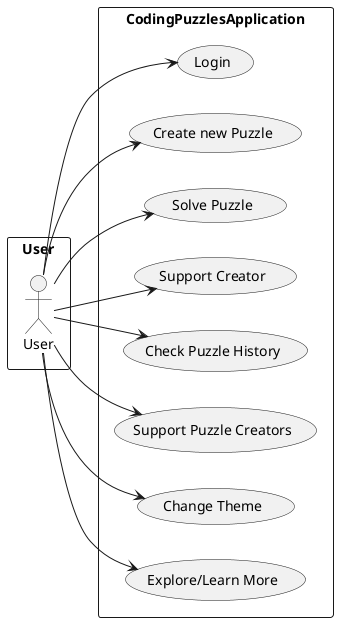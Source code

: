 @startuml
'https://plantuml.com/use-case-diagram
left to right direction
rectangle User{
    :User: as U
}
rectangle CodingPuzzlesApplication{
    (Login) as L
    (Create new Puzzle) as CP
    (Solve Puzzle) as SP
    (Support Creator) as SC
    (Check Puzzle History) as CPH
    (Support Puzzle Creators) as SPC
    (Change Theme) as CT
    (Explore/Learn More) as ELM
}
U --> L
U --> CP
U --> SP
U --> SC
U --> CPH
U --> SPC
U --> CT
U --> ELM
@enduml